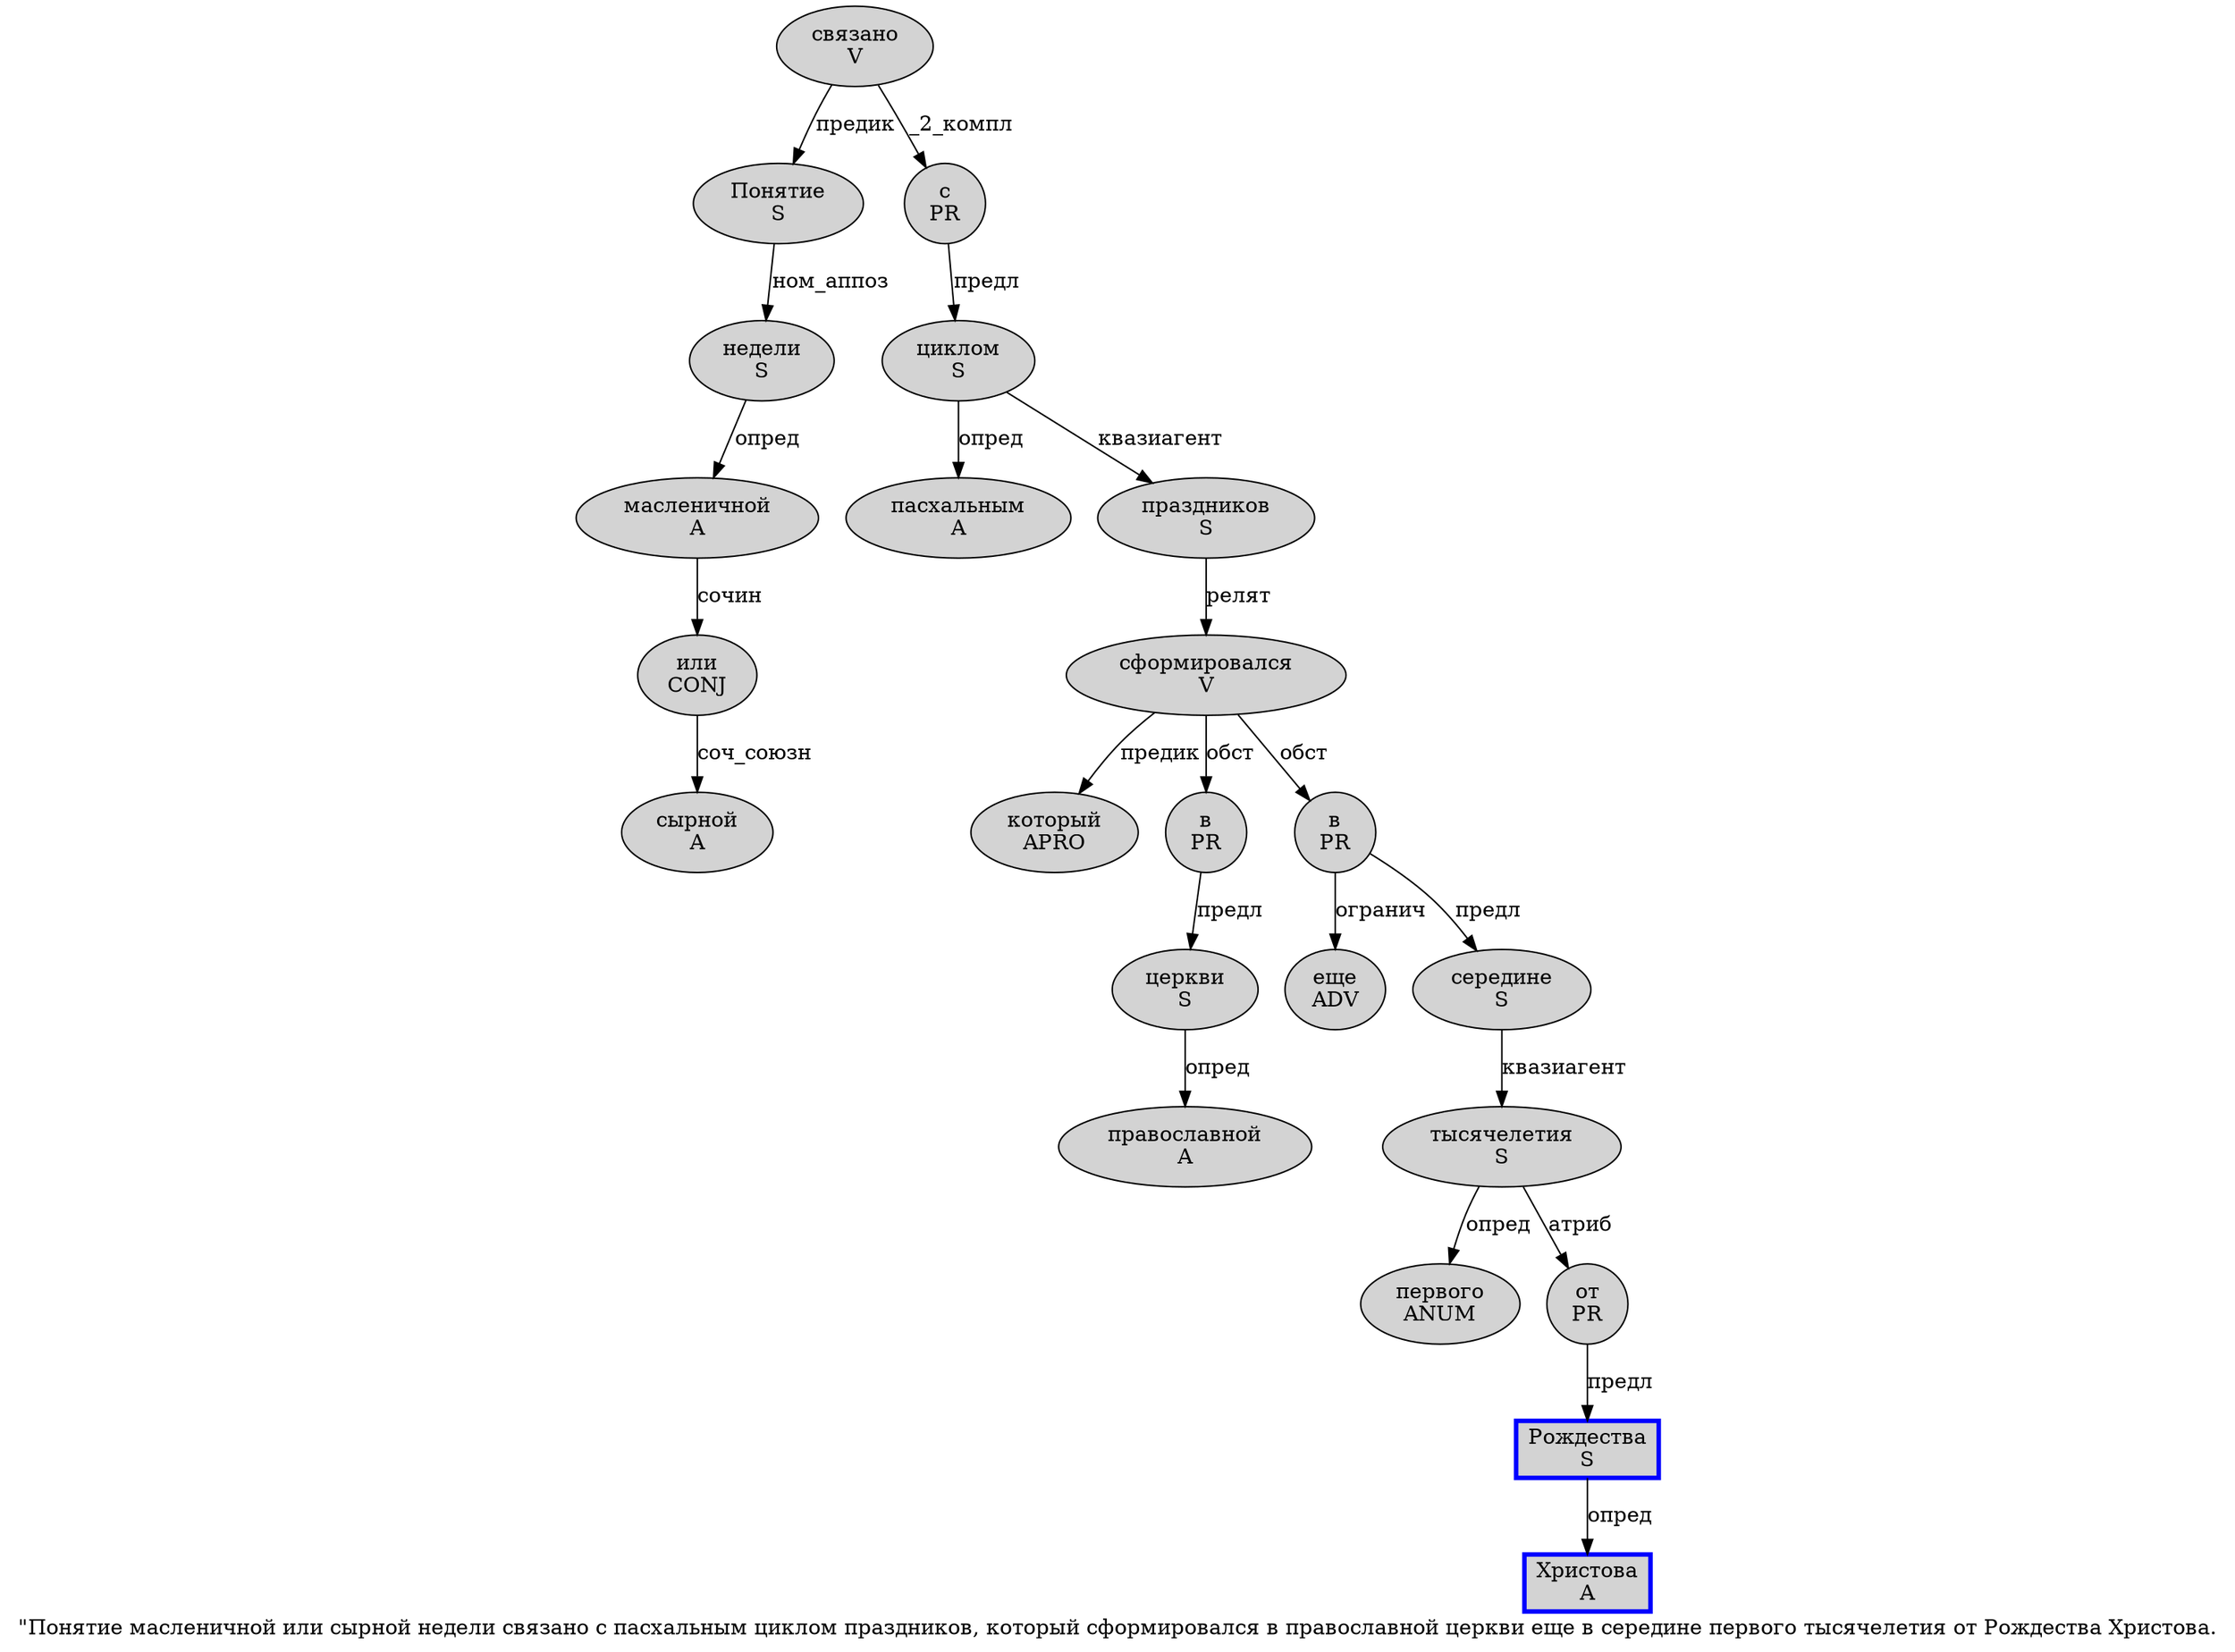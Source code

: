 digraph SENTENCE_721 {
	graph [label="\"Понятие масленичной или сырной недели связано с пасхальным циклом праздников, который сформировался в православной церкви еще в середине первого тысячелетия от Рождества Христова."]
	node [style=filled]
		1 [label="Понятие
S" color="" fillcolor=lightgray penwidth=1 shape=ellipse]
		2 [label="масленичной
A" color="" fillcolor=lightgray penwidth=1 shape=ellipse]
		3 [label="или
CONJ" color="" fillcolor=lightgray penwidth=1 shape=ellipse]
		4 [label="сырной
A" color="" fillcolor=lightgray penwidth=1 shape=ellipse]
		5 [label="недели
S" color="" fillcolor=lightgray penwidth=1 shape=ellipse]
		6 [label="связано
V" color="" fillcolor=lightgray penwidth=1 shape=ellipse]
		7 [label="с
PR" color="" fillcolor=lightgray penwidth=1 shape=ellipse]
		8 [label="пасхальным
A" color="" fillcolor=lightgray penwidth=1 shape=ellipse]
		9 [label="циклом
S" color="" fillcolor=lightgray penwidth=1 shape=ellipse]
		10 [label="праздников
S" color="" fillcolor=lightgray penwidth=1 shape=ellipse]
		12 [label="который
APRO" color="" fillcolor=lightgray penwidth=1 shape=ellipse]
		13 [label="сформировался
V" color="" fillcolor=lightgray penwidth=1 shape=ellipse]
		14 [label="в
PR" color="" fillcolor=lightgray penwidth=1 shape=ellipse]
		15 [label="православной
A" color="" fillcolor=lightgray penwidth=1 shape=ellipse]
		16 [label="церкви
S" color="" fillcolor=lightgray penwidth=1 shape=ellipse]
		17 [label="еще
ADV" color="" fillcolor=lightgray penwidth=1 shape=ellipse]
		18 [label="в
PR" color="" fillcolor=lightgray penwidth=1 shape=ellipse]
		19 [label="середине
S" color="" fillcolor=lightgray penwidth=1 shape=ellipse]
		20 [label="первого
ANUM" color="" fillcolor=lightgray penwidth=1 shape=ellipse]
		21 [label="тысячелетия
S" color="" fillcolor=lightgray penwidth=1 shape=ellipse]
		22 [label="от
PR" color="" fillcolor=lightgray penwidth=1 shape=ellipse]
		23 [label="Рождества
S" color=blue fillcolor=lightgray penwidth=3 shape=box]
		24 [label="Христова
A" color=blue fillcolor=lightgray penwidth=3 shape=box]
			21 -> 20 [label="опред"]
			21 -> 22 [label="атриб"]
			16 -> 15 [label="опред"]
			1 -> 5 [label="ном_аппоз"]
			5 -> 2 [label="опред"]
			23 -> 24 [label="опред"]
			9 -> 8 [label="опред"]
			9 -> 10 [label="квазиагент"]
			14 -> 16 [label="предл"]
			22 -> 23 [label="предл"]
			19 -> 21 [label="квазиагент"]
			10 -> 13 [label="релят"]
			18 -> 17 [label="огранич"]
			18 -> 19 [label="предл"]
			13 -> 12 [label="предик"]
			13 -> 14 [label="обст"]
			13 -> 18 [label="обст"]
			3 -> 4 [label="соч_союзн"]
			7 -> 9 [label="предл"]
			6 -> 1 [label="предик"]
			6 -> 7 [label="_2_компл"]
			2 -> 3 [label="сочин"]
}